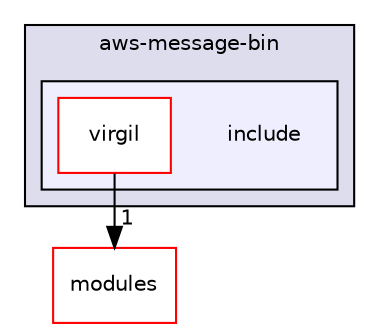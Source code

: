 digraph "include" {
  compound=true
  node [ fontsize="10", fontname="Helvetica"];
  edge [ labelfontsize="10", labelfontname="Helvetica"];
  subgraph clusterdir_c53a2410009fda69d3f49ba1b0ae4f04 {
    graph [ bgcolor="#ddddee", pencolor="black", label="aws-message-bin" fontname="Helvetica", fontsize="10", URL="dir_c53a2410009fda69d3f49ba1b0ae4f04.html"]
  subgraph clusterdir_cb6413177d93e3525b90f67f36d7bc0c {
    graph [ bgcolor="#eeeeff", pencolor="black", label="" URL="dir_cb6413177d93e3525b90f67f36d7bc0c.html"];
    dir_cb6413177d93e3525b90f67f36d7bc0c [shape=plaintext label="include"];
    dir_984325edad1ee33e7b1cfc87a107c4e9 [shape=box label="virgil" color="red" fillcolor="white" style="filled" URL="dir_984325edad1ee33e7b1cfc87a107c4e9.html"];
  }
  }
  dir_e05d7e2b1ecd646af5bb94391405f3b5 [shape=box label="modules" fillcolor="white" style="filled" color="red" URL="dir_e05d7e2b1ecd646af5bb94391405f3b5.html"];
  dir_984325edad1ee33e7b1cfc87a107c4e9->dir_e05d7e2b1ecd646af5bb94391405f3b5 [headlabel="1", labeldistance=1.5 headhref="dir_000005_000008.html"];
}
